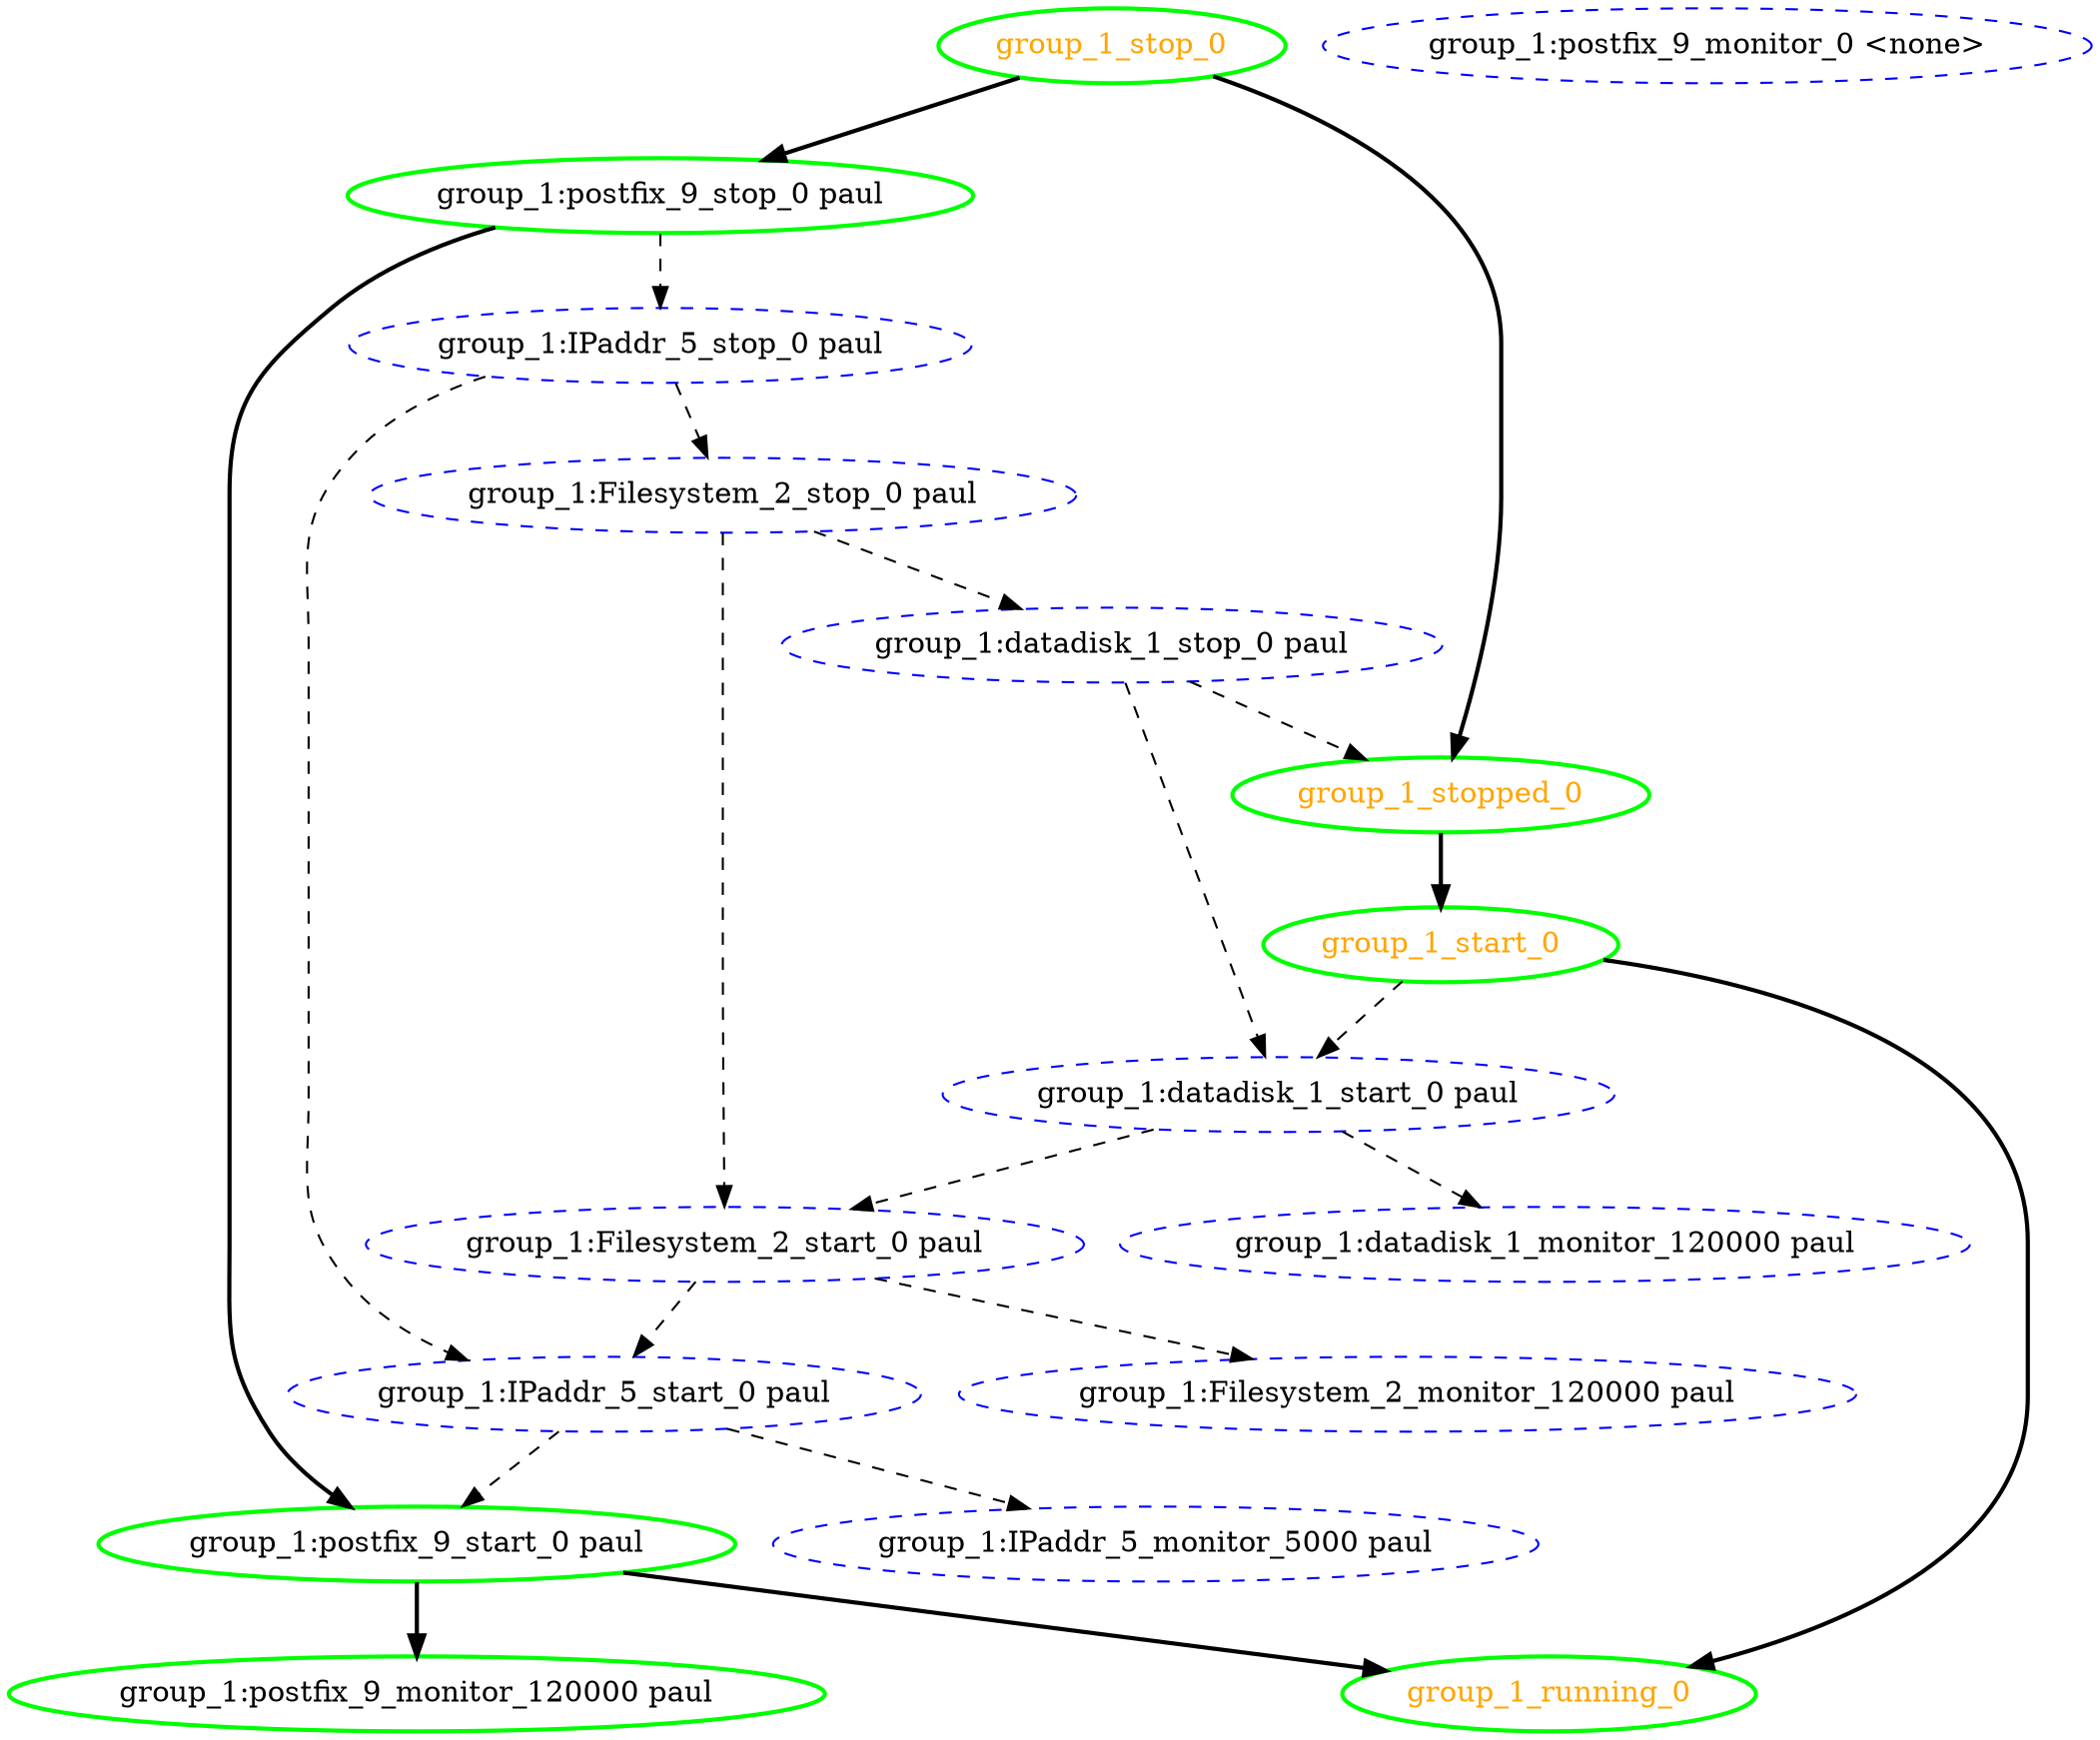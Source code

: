 digraph "g" {
	size = "30,30"
"group_1:Filesystem_2_monitor_120000 paul" [ style="dashed" color="blue" fontcolor="black" ]
"group_1:postfix_9_monitor_0 <none>" [ style="dashed" color="blue" fontcolor="black" ]
"group_1:postfix_9_monitor_120000 paul" [ style=bold color="green" fontcolor="black" ]
"group_1:postfix_9_stop_0 paul" [ style=bold color="green" fontcolor="black" ]
"group_1:datadisk_1_monitor_120000 paul" [ style="dashed" color="blue" fontcolor="black" ]
"group_1:IPaddr_5_monitor_5000 paul" [ style="dashed" color="blue" fontcolor="black" ]
"group_1:datadisk_1_stop_0 paul" [ style="dashed" color="blue" fontcolor="black" ]
"group_1:datadisk_1_start_0 paul" [ style="dashed" color="blue" fontcolor="black" ]
"group_1:Filesystem_2_stop_0 paul" [ style="dashed" color="blue" fontcolor="black" ]
"group_1:Filesystem_2_start_0 paul" [ style="dashed" color="blue" fontcolor="black" ]
"group_1:IPaddr_5_stop_0 paul" [ style="dashed" color="blue" fontcolor="black" ]
"group_1:IPaddr_5_start_0 paul" [ style="dashed" color="blue" fontcolor="black" ]
"group_1:postfix_9_start_0 paul" [ style=bold color="green" fontcolor="black" ]
"group_1_start_0" [ style=bold color="green" fontcolor="orange" ]
"group_1_running_0" [ style=bold color="green" fontcolor="orange" ]
"group_1_stop_0" [ style=bold color="green" fontcolor="orange" ]
"group_1_stopped_0" [ style=bold color="green" fontcolor="orange" ]
"group_1:Filesystem_2_start_0 paul" -> "group_1:Filesystem_2_monitor_120000 paul" [ style = dashed]
"group_1:postfix_9_start_0 paul" -> "group_1:postfix_9_monitor_120000 paul" [ style = bold]
"group_1_stop_0" -> "group_1:postfix_9_stop_0 paul" [ style = bold]
"group_1:datadisk_1_start_0 paul" -> "group_1:datadisk_1_monitor_120000 paul" [ style = dashed]
"group_1:IPaddr_5_start_0 paul" -> "group_1:IPaddr_5_monitor_5000 paul" [ style = dashed]
"group_1:Filesystem_2_stop_0 paul" -> "group_1:datadisk_1_stop_0 paul" [ style = dashed]
"group_1:datadisk_1_stop_0 paul" -> "group_1:datadisk_1_start_0 paul" [ style = dashed]
"group_1_start_0" -> "group_1:datadisk_1_start_0 paul" [ style = dashed]
"group_1:IPaddr_5_stop_0 paul" -> "group_1:Filesystem_2_stop_0 paul" [ style = dashed]
"group_1:Filesystem_2_stop_0 paul" -> "group_1:Filesystem_2_start_0 paul" [ style = dashed]
"group_1:datadisk_1_start_0 paul" -> "group_1:Filesystem_2_start_0 paul" [ style = dashed]
"group_1:postfix_9_stop_0 paul" -> "group_1:IPaddr_5_stop_0 paul" [ style = dashed]
"group_1:IPaddr_5_stop_0 paul" -> "group_1:IPaddr_5_start_0 paul" [ style = dashed]
"group_1:Filesystem_2_start_0 paul" -> "group_1:IPaddr_5_start_0 paul" [ style = dashed]
"group_1:postfix_9_stop_0 paul" -> "group_1:postfix_9_start_0 paul" [ style = bold]
"group_1:IPaddr_5_start_0 paul" -> "group_1:postfix_9_start_0 paul" [ style = dashed]
"group_1_stopped_0" -> "group_1_start_0" [ style = bold]
"group_1:postfix_9_start_0 paul" -> "group_1_running_0" [ style = bold]
"group_1_start_0" -> "group_1_running_0" [ style = bold]
"group_1:datadisk_1_stop_0 paul" -> "group_1_stopped_0" [ style = dashed]
"group_1_stop_0" -> "group_1_stopped_0" [ style = bold]
}
